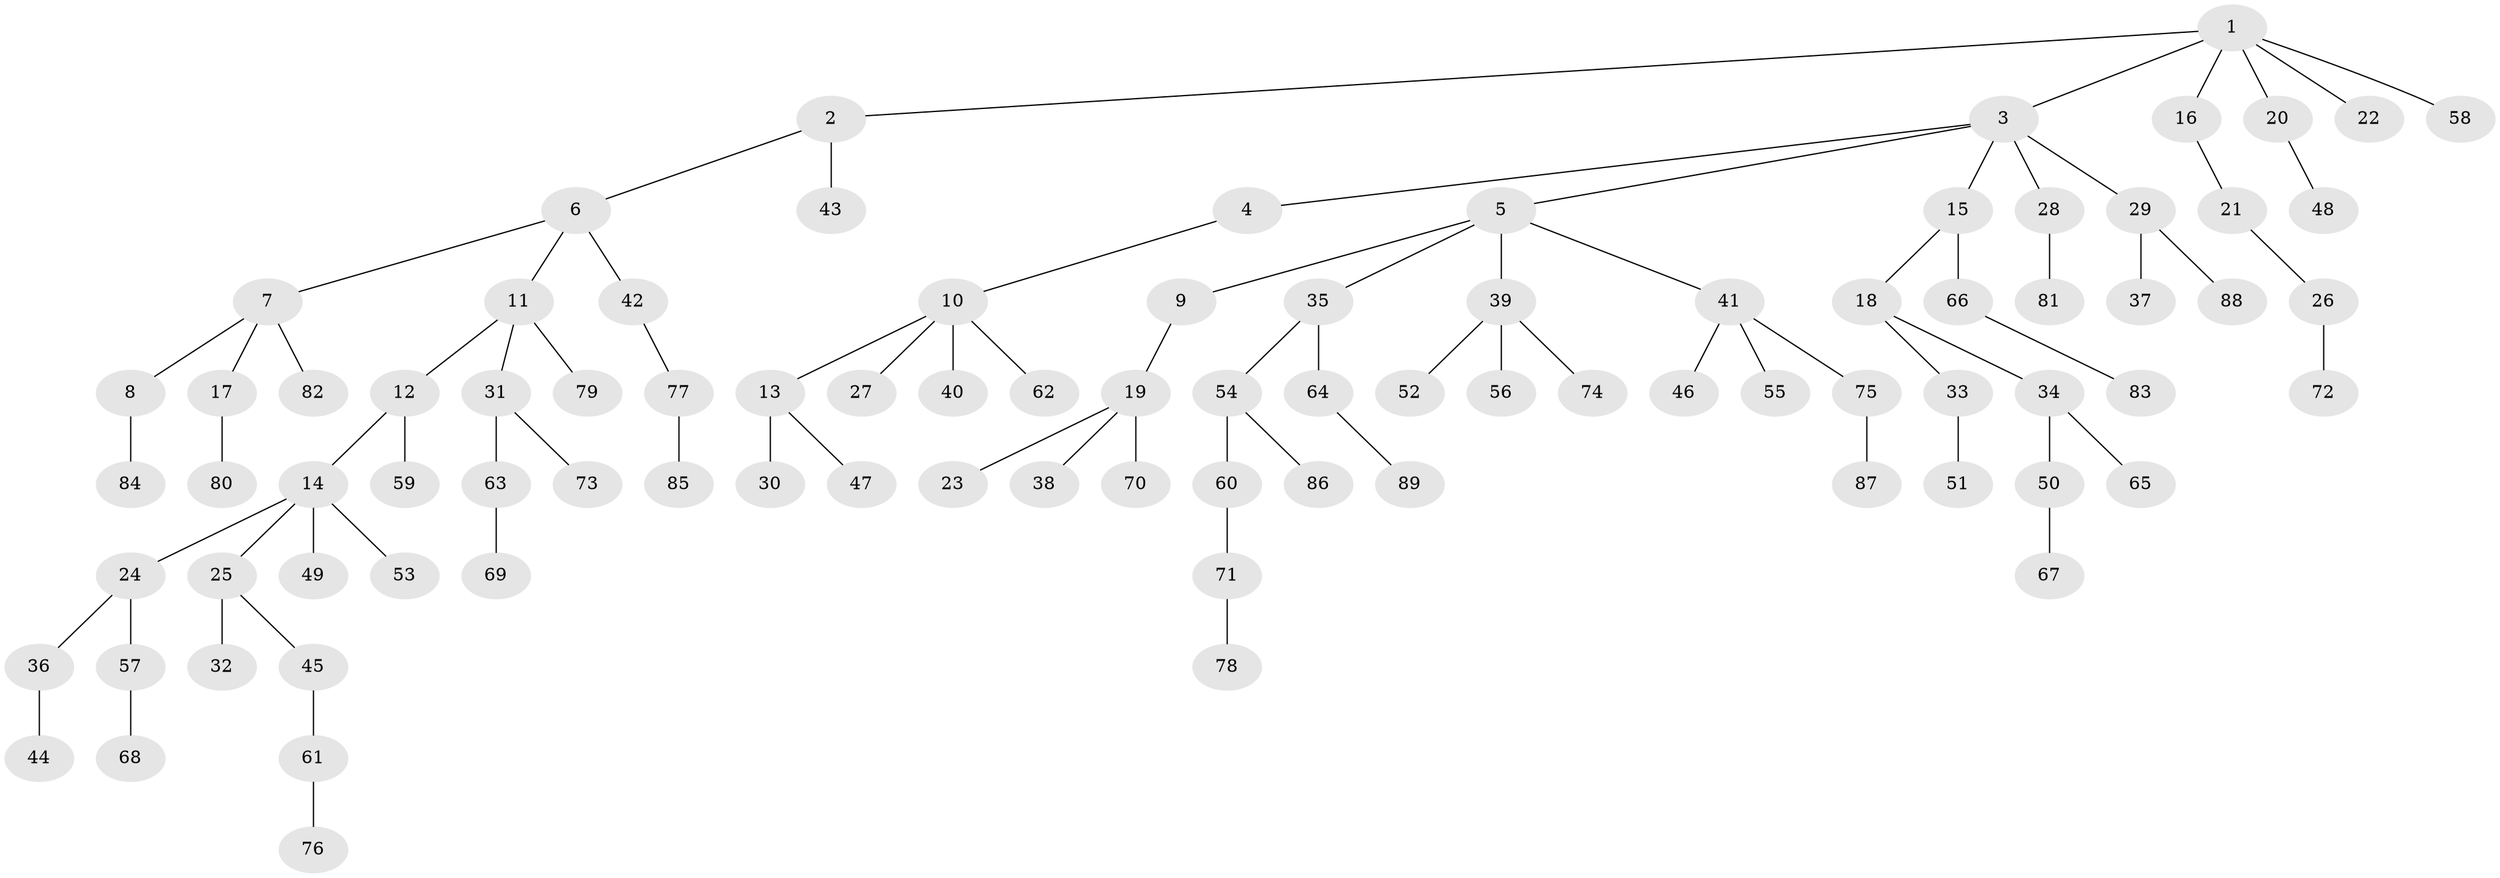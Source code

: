 // Generated by graph-tools (version 1.1) at 2025/15/03/09/25 04:15:40]
// undirected, 89 vertices, 88 edges
graph export_dot {
graph [start="1"]
  node [color=gray90,style=filled];
  1;
  2;
  3;
  4;
  5;
  6;
  7;
  8;
  9;
  10;
  11;
  12;
  13;
  14;
  15;
  16;
  17;
  18;
  19;
  20;
  21;
  22;
  23;
  24;
  25;
  26;
  27;
  28;
  29;
  30;
  31;
  32;
  33;
  34;
  35;
  36;
  37;
  38;
  39;
  40;
  41;
  42;
  43;
  44;
  45;
  46;
  47;
  48;
  49;
  50;
  51;
  52;
  53;
  54;
  55;
  56;
  57;
  58;
  59;
  60;
  61;
  62;
  63;
  64;
  65;
  66;
  67;
  68;
  69;
  70;
  71;
  72;
  73;
  74;
  75;
  76;
  77;
  78;
  79;
  80;
  81;
  82;
  83;
  84;
  85;
  86;
  87;
  88;
  89;
  1 -- 2;
  1 -- 3;
  1 -- 16;
  1 -- 20;
  1 -- 22;
  1 -- 58;
  2 -- 6;
  2 -- 43;
  3 -- 4;
  3 -- 5;
  3 -- 15;
  3 -- 28;
  3 -- 29;
  4 -- 10;
  5 -- 9;
  5 -- 35;
  5 -- 39;
  5 -- 41;
  6 -- 7;
  6 -- 11;
  6 -- 42;
  7 -- 8;
  7 -- 17;
  7 -- 82;
  8 -- 84;
  9 -- 19;
  10 -- 13;
  10 -- 27;
  10 -- 40;
  10 -- 62;
  11 -- 12;
  11 -- 31;
  11 -- 79;
  12 -- 14;
  12 -- 59;
  13 -- 30;
  13 -- 47;
  14 -- 24;
  14 -- 25;
  14 -- 49;
  14 -- 53;
  15 -- 18;
  15 -- 66;
  16 -- 21;
  17 -- 80;
  18 -- 33;
  18 -- 34;
  19 -- 23;
  19 -- 38;
  19 -- 70;
  20 -- 48;
  21 -- 26;
  24 -- 36;
  24 -- 57;
  25 -- 32;
  25 -- 45;
  26 -- 72;
  28 -- 81;
  29 -- 37;
  29 -- 88;
  31 -- 63;
  31 -- 73;
  33 -- 51;
  34 -- 50;
  34 -- 65;
  35 -- 54;
  35 -- 64;
  36 -- 44;
  39 -- 52;
  39 -- 56;
  39 -- 74;
  41 -- 46;
  41 -- 55;
  41 -- 75;
  42 -- 77;
  45 -- 61;
  50 -- 67;
  54 -- 60;
  54 -- 86;
  57 -- 68;
  60 -- 71;
  61 -- 76;
  63 -- 69;
  64 -- 89;
  66 -- 83;
  71 -- 78;
  75 -- 87;
  77 -- 85;
}
